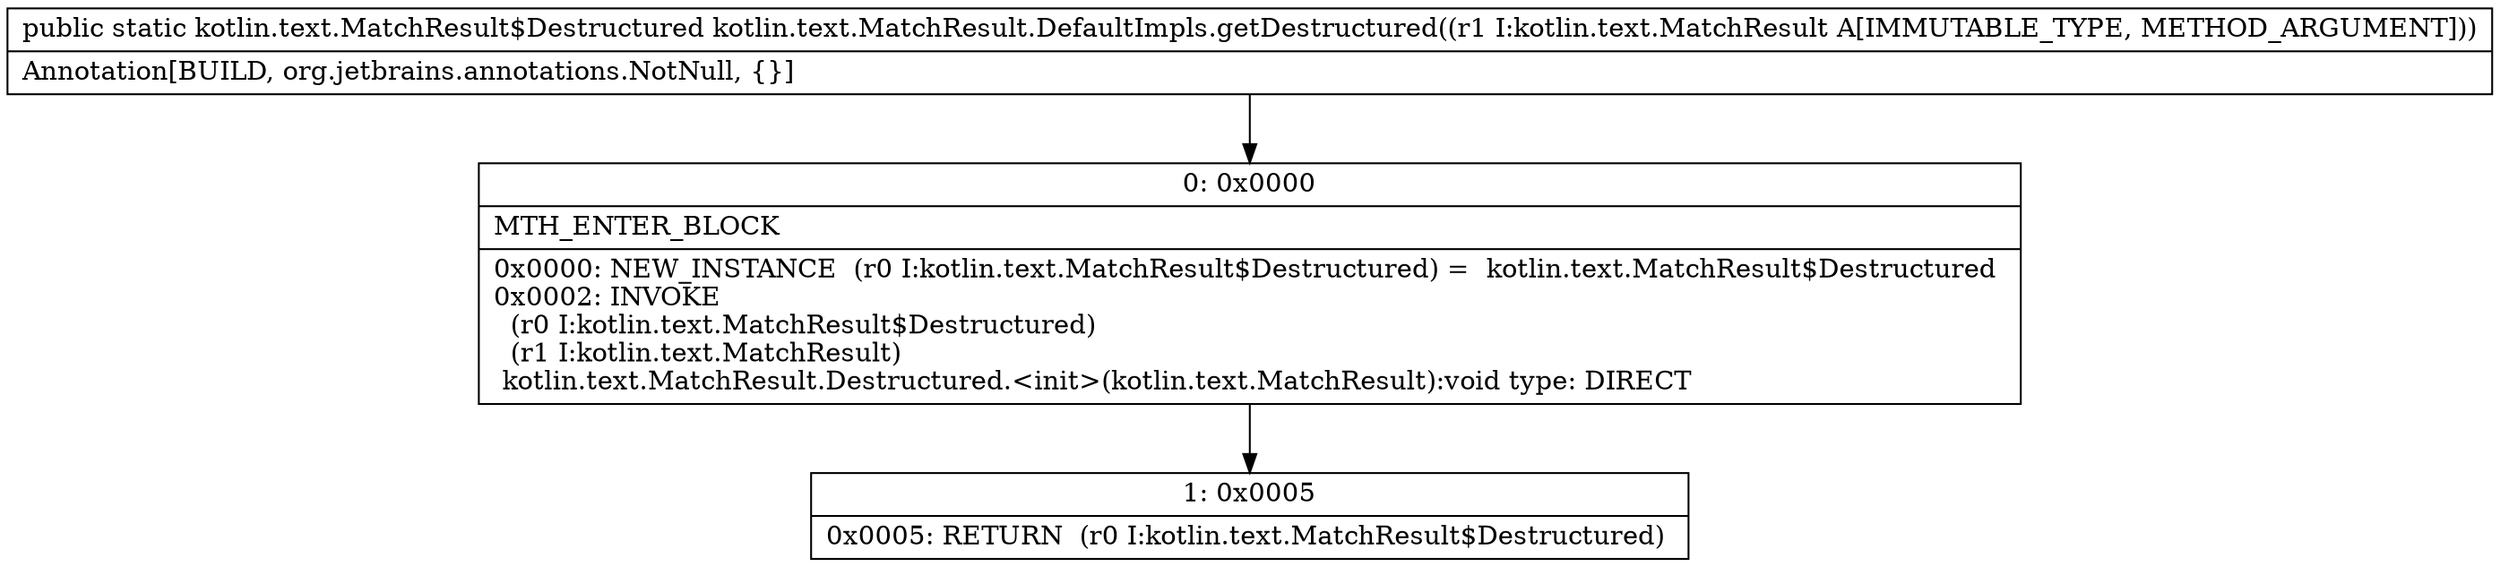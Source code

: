 digraph "CFG forkotlin.text.MatchResult.DefaultImpls.getDestructured(Lkotlin\/text\/MatchResult;)Lkotlin\/text\/MatchResult$Destructured;" {
Node_0 [shape=record,label="{0\:\ 0x0000|MTH_ENTER_BLOCK\l|0x0000: NEW_INSTANCE  (r0 I:kotlin.text.MatchResult$Destructured) =  kotlin.text.MatchResult$Destructured \l0x0002: INVOKE  \l  (r0 I:kotlin.text.MatchResult$Destructured)\l  (r1 I:kotlin.text.MatchResult)\l kotlin.text.MatchResult.Destructured.\<init\>(kotlin.text.MatchResult):void type: DIRECT \l}"];
Node_1 [shape=record,label="{1\:\ 0x0005|0x0005: RETURN  (r0 I:kotlin.text.MatchResult$Destructured) \l}"];
MethodNode[shape=record,label="{public static kotlin.text.MatchResult$Destructured kotlin.text.MatchResult.DefaultImpls.getDestructured((r1 I:kotlin.text.MatchResult A[IMMUTABLE_TYPE, METHOD_ARGUMENT]))  | Annotation[BUILD, org.jetbrains.annotations.NotNull, \{\}]\l}"];
MethodNode -> Node_0;
Node_0 -> Node_1;
}

